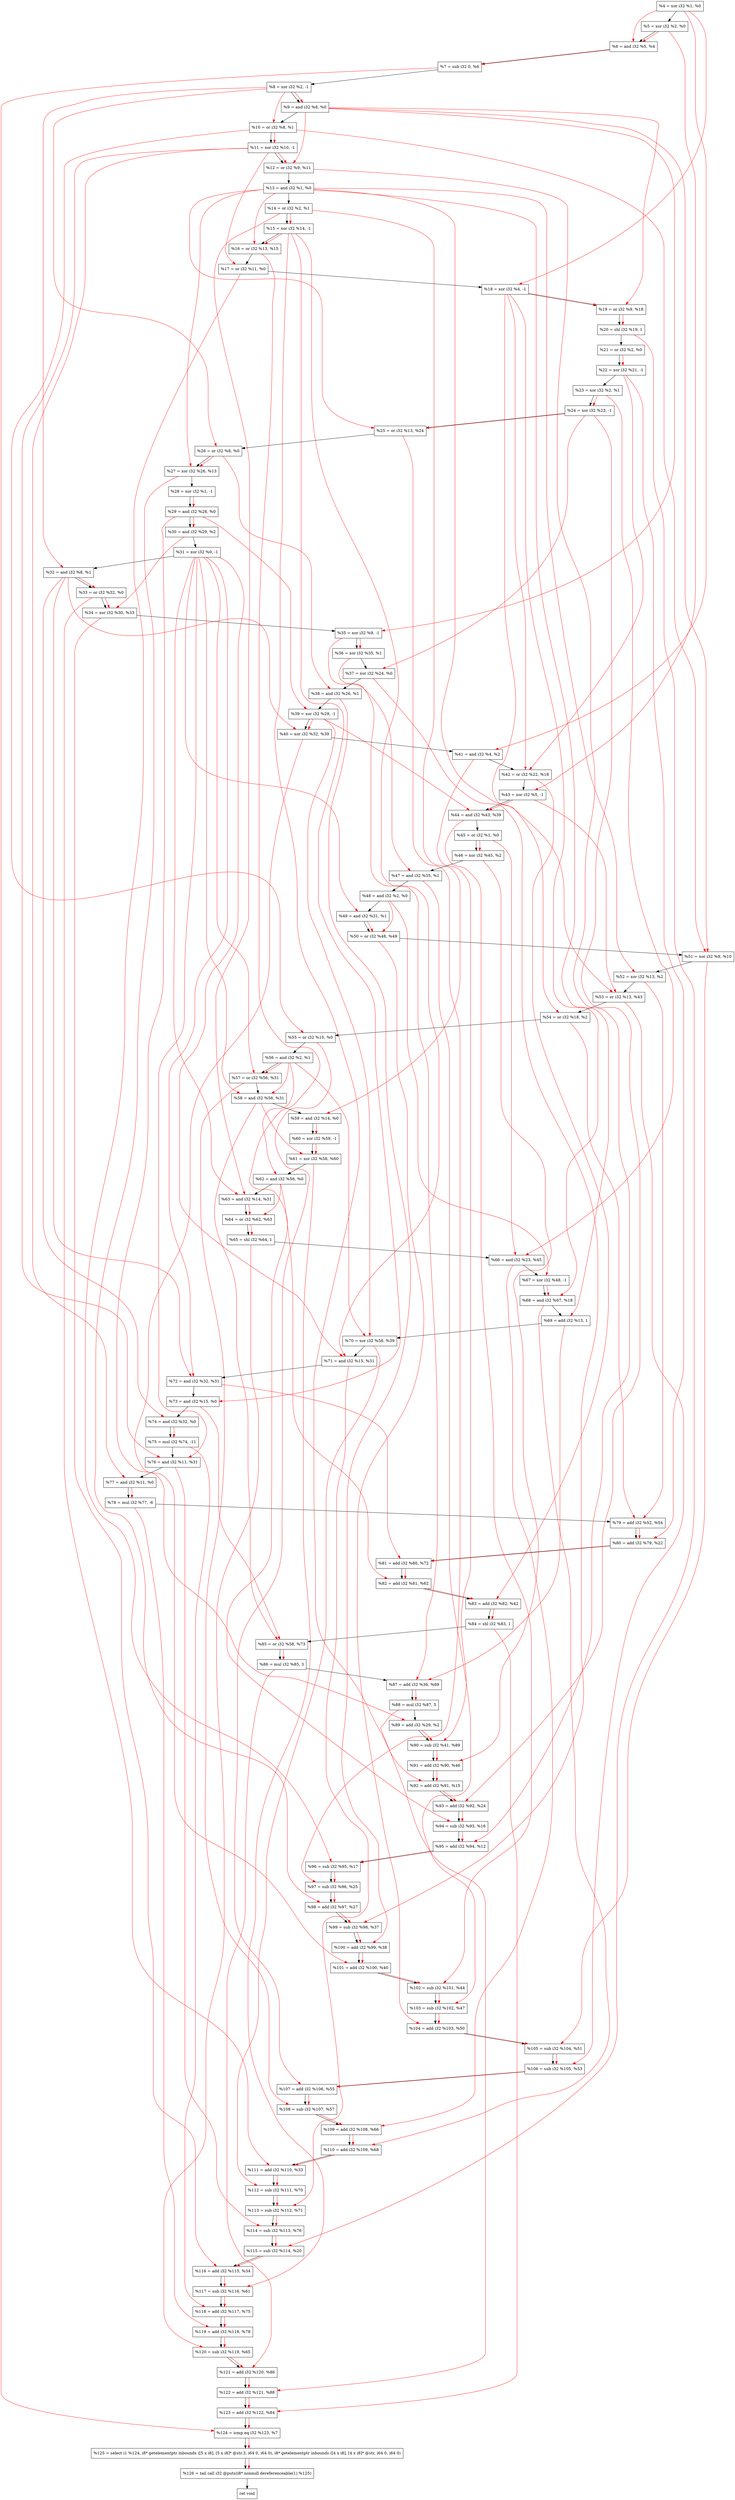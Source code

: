 digraph "DFG for'crackme' function" {
	Node0x2222cf0[shape=record, label="  %4 = xor i32 %1, %0"];
	Node0x2222db0[shape=record, label="  %5 = xor i32 %2, %0"];
	Node0x2222e20[shape=record, label="  %6 = and i32 %5, %4"];
	Node0x22234a0[shape=record, label="  %7 = sub i32 0, %6"];
	Node0x2223540[shape=record, label="  %8 = xor i32 %2, -1"];
	Node0x22235b0[shape=record, label="  %9 = and i32 %8, %0"];
	Node0x2223620[shape=record, label="  %10 = or i32 %8, %1"];
	Node0x2223690[shape=record, label="  %11 = xor i32 %10, -1"];
	Node0x2223700[shape=record, label="  %12 = or i32 %9, %11"];
	Node0x2223770[shape=record, label="  %13 = and i32 %1, %0"];
	Node0x22237e0[shape=record, label="  %14 = or i32 %2, %1"];
	Node0x2223850[shape=record, label="  %15 = xor i32 %14, -1"];
	Node0x22238c0[shape=record, label="  %16 = or i32 %13, %15"];
	Node0x2223930[shape=record, label="  %17 = or i32 %11, %0"];
	Node0x22239a0[shape=record, label="  %18 = xor i32 %4, -1"];
	Node0x2223a10[shape=record, label="  %19 = or i32 %9, %18"];
	Node0x2223ab0[shape=record, label="  %20 = shl i32 %19, 1"];
	Node0x2223b20[shape=record, label="  %21 = or i32 %2, %0"];
	Node0x2223b90[shape=record, label="  %22 = xor i32 %21, -1"];
	Node0x2223c00[shape=record, label="  %23 = xor i32 %2, %1"];
	Node0x2223c70[shape=record, label="  %24 = xor i32 %23, -1"];
	Node0x2223ce0[shape=record, label="  %25 = or i32 %13, %24"];
	Node0x2223d50[shape=record, label="  %26 = or i32 %8, %0"];
	Node0x2223dc0[shape=record, label="  %27 = xor i32 %26, %13"];
	Node0x2223e30[shape=record, label="  %28 = xor i32 %1, -1"];
	Node0x2223ea0[shape=record, label="  %29 = and i32 %28, %0"];
	Node0x2223f10[shape=record, label="  %30 = and i32 %29, %2"];
	Node0x2223f80[shape=record, label="  %31 = xor i32 %0, -1"];
	Node0x2223ff0[shape=record, label="  %32 = and i32 %8, %1"];
	Node0x2224270[shape=record, label="  %33 = or i32 %32, %0"];
	Node0x22242e0[shape=record, label="  %34 = xor i32 %30, %33"];
	Node0x2224350[shape=record, label="  %35 = xor i32 %9, -1"];
	Node0x22243c0[shape=record, label="  %36 = xor i32 %35, %1"];
	Node0x2224430[shape=record, label="  %37 = xor i32 %24, %0"];
	Node0x22244a0[shape=record, label="  %38 = and i32 %26, %1"];
	Node0x2224510[shape=record, label="  %39 = xor i32 %29, -1"];
	Node0x2224580[shape=record, label="  %40 = xor i32 %32, %39"];
	Node0x22245f0[shape=record, label="  %41 = and i32 %4, %2"];
	Node0x2224660[shape=record, label="  %42 = or i32 %22, %18"];
	Node0x22246d0[shape=record, label="  %43 = xor i32 %5, -1"];
	Node0x2224740[shape=record, label="  %44 = and i32 %43, %39"];
	Node0x22247b0[shape=record, label="  %45 = or i32 %1, %0"];
	Node0x2224820[shape=record, label="  %46 = xor i32 %45, %2"];
	Node0x2224890[shape=record, label="  %47 = and i32 %35, %1"];
	Node0x2224900[shape=record, label="  %48 = and i32 %2, %0"];
	Node0x2224970[shape=record, label="  %49 = and i32 %31, %1"];
	Node0x22249e0[shape=record, label="  %50 = or i32 %48, %49"];
	Node0x2224a50[shape=record, label="  %51 = xor i32 %9, %10"];
	Node0x2224ac0[shape=record, label="  %52 = xor i32 %13, %2"];
	Node0x2224b30[shape=record, label="  %53 = or i32 %13, %43"];
	Node0x2224ba0[shape=record, label="  %54 = or i32 %18, %2"];
	Node0x2224c10[shape=record, label="  %55 = or i32 %10, %0"];
	Node0x2224c80[shape=record, label="  %56 = and i32 %2, %1"];
	Node0x2224cf0[shape=record, label="  %57 = or i32 %56, %31"];
	Node0x2224d60[shape=record, label="  %58 = and i32 %56, %31"];
	Node0x2224dd0[shape=record, label="  %59 = and i32 %14, %0"];
	Node0x2224e40[shape=record, label="  %60 = xor i32 %59, -1"];
	Node0x2224eb0[shape=record, label="  %61 = xor i32 %58, %60"];
	Node0x2224f20[shape=record, label="  %62 = and i32 %56, %0"];
	Node0x2224f90[shape=record, label="  %63 = and i32 %14, %31"];
	Node0x2225000[shape=record, label="  %64 = or i32 %62, %63"];
	Node0x2225480[shape=record, label="  %65 = shl i32 %64, 1"];
	Node0x22254f0[shape=record, label="  %66 = and i32 %23, %45"];
	Node0x2225560[shape=record, label="  %67 = xor i32 %48, -1"];
	Node0x22255d0[shape=record, label="  %68 = and i32 %67, %18"];
	Node0x2225640[shape=record, label="  %69 = add i32 %13, 1"];
	Node0x22256b0[shape=record, label="  %70 = xor i32 %56, %39"];
	Node0x2225720[shape=record, label="  %71 = and i32 %15, %31"];
	Node0x2225790[shape=record, label="  %72 = and i32 %32, %31"];
	Node0x2225800[shape=record, label="  %73 = and i32 %15, %0"];
	Node0x2225870[shape=record, label="  %74 = and i32 %32, %0"];
	Node0x2225910[shape=record, label="  %75 = mul i32 %74, -11"];
	Node0x2225980[shape=record, label="  %76 = and i32 %11, %31"];
	Node0x22259f0[shape=record, label="  %77 = and i32 %11, %0"];
	Node0x2225a90[shape=record, label="  %78 = mul i32 %77, -6"];
	Node0x2225b00[shape=record, label="  %79 = add i32 %52, %54"];
	Node0x2225b70[shape=record, label="  %80 = add i32 %79, %22"];
	Node0x2225be0[shape=record, label="  %81 = add i32 %80, %72"];
	Node0x2225c50[shape=record, label="  %82 = add i32 %81, %62"];
	Node0x2225cc0[shape=record, label="  %83 = add i32 %82, %42"];
	Node0x2225d30[shape=record, label="  %84 = shl i32 %83, 1"];
	Node0x2225da0[shape=record, label="  %85 = or i32 %58, %73"];
	Node0x2225e40[shape=record, label="  %86 = mul i32 %85, 3"];
	Node0x2225eb0[shape=record, label="  %87 = add i32 %36, %69"];
	Node0x2225f50[shape=record, label="  %88 = mul i32 %87, 5"];
	Node0x2225fc0[shape=record, label="  %89 = add i32 %29, %2"];
	Node0x2226030[shape=record, label="  %90 = sub i32 %41, %89"];
	Node0x22260a0[shape=record, label="  %91 = add i32 %90, %46"];
	Node0x2226110[shape=record, label="  %92 = add i32 %91, %15"];
	Node0x2226180[shape=record, label="  %93 = add i32 %92, %24"];
	Node0x22261f0[shape=record, label="  %94 = sub i32 %93, %16"];
	Node0x2226260[shape=record, label="  %95 = add i32 %94, %12"];
	Node0x22262d0[shape=record, label="  %96 = sub i32 %95, %17"];
	Node0x2226340[shape=record, label="  %97 = sub i32 %96, %25"];
	Node0x22263b0[shape=record, label="  %98 = add i32 %97, %27"];
	Node0x2226420[shape=record, label="  %99 = sub i32 %98, %37"];
	Node0x2226490[shape=record, label="  %100 = add i32 %99, %38"];
	Node0x2226500[shape=record, label="  %101 = add i32 %100, %40"];
	Node0x2226570[shape=record, label="  %102 = sub i32 %101, %44"];
	Node0x22265e0[shape=record, label="  %103 = sub i32 %102, %47"];
	Node0x2226650[shape=record, label="  %104 = add i32 %103, %50"];
	Node0x22266c0[shape=record, label="  %105 = sub i32 %104, %51"];
	Node0x2226730[shape=record, label="  %106 = sub i32 %105, %53"];
	Node0x22267a0[shape=record, label="  %107 = add i32 %106, %55"];
	Node0x2226810[shape=record, label="  %108 = sub i32 %107, %57"];
	Node0x2226880[shape=record, label="  %109 = add i32 %108, %66"];
	Node0x22268f0[shape=record, label="  %110 = add i32 %109, %68"];
	Node0x2226960[shape=record, label="  %111 = add i32 %110, %33"];
	Node0x22269d0[shape=record, label="  %112 = sub i32 %111, %70"];
	Node0x2226a40[shape=record, label="  %113 = sub i32 %112, %71"];
	Node0x2226ab0[shape=record, label="  %114 = sub i32 %113, %76"];
	Node0x2226b20[shape=record, label="  %115 = sub i32 %114, %20"];
	Node0x2226b90[shape=record, label="  %116 = add i32 %115, %34"];
	Node0x2226c00[shape=record, label="  %117 = sub i32 %116, %61"];
	Node0x2226c70[shape=record, label="  %118 = add i32 %117, %75"];
	Node0x2226ce0[shape=record, label="  %119 = add i32 %118, %78"];
	Node0x2226d50[shape=record, label="  %120 = sub i32 %119, %65"];
	Node0x2226dc0[shape=record, label="  %121 = add i32 %120, %86"];
	Node0x2226e30[shape=record, label="  %122 = add i32 %121, %88"];
	Node0x2226ea0[shape=record, label="  %123 = add i32 %122, %84"];
	Node0x2226f10[shape=record, label="  %124 = icmp eq i32 %123, %7"];
	Node0x21c3268[shape=record, label="  %125 = select i1 %124, i8* getelementptr inbounds ([5 x i8], [5 x i8]* @str.3, i64 0, i64 0), i8* getelementptr inbounds ([4 x i8], [4 x i8]* @str, i64 0, i64 0)"];
	Node0x22271a0[shape=record, label="  %126 = tail call i32 @puts(i8* nonnull dereferenceable(1) %125)"];
	Node0x22271f0[shape=record, label="  ret void"];
	Node0x2222cf0 -> Node0x2222db0;
	Node0x2222db0 -> Node0x2222e20;
	Node0x2222e20 -> Node0x22234a0;
	Node0x22234a0 -> Node0x2223540;
	Node0x2223540 -> Node0x22235b0;
	Node0x22235b0 -> Node0x2223620;
	Node0x2223620 -> Node0x2223690;
	Node0x2223690 -> Node0x2223700;
	Node0x2223700 -> Node0x2223770;
	Node0x2223770 -> Node0x22237e0;
	Node0x22237e0 -> Node0x2223850;
	Node0x2223850 -> Node0x22238c0;
	Node0x22238c0 -> Node0x2223930;
	Node0x2223930 -> Node0x22239a0;
	Node0x22239a0 -> Node0x2223a10;
	Node0x2223a10 -> Node0x2223ab0;
	Node0x2223ab0 -> Node0x2223b20;
	Node0x2223b20 -> Node0x2223b90;
	Node0x2223b90 -> Node0x2223c00;
	Node0x2223c00 -> Node0x2223c70;
	Node0x2223c70 -> Node0x2223ce0;
	Node0x2223ce0 -> Node0x2223d50;
	Node0x2223d50 -> Node0x2223dc0;
	Node0x2223dc0 -> Node0x2223e30;
	Node0x2223e30 -> Node0x2223ea0;
	Node0x2223ea0 -> Node0x2223f10;
	Node0x2223f10 -> Node0x2223f80;
	Node0x2223f80 -> Node0x2223ff0;
	Node0x2223ff0 -> Node0x2224270;
	Node0x2224270 -> Node0x22242e0;
	Node0x22242e0 -> Node0x2224350;
	Node0x2224350 -> Node0x22243c0;
	Node0x22243c0 -> Node0x2224430;
	Node0x2224430 -> Node0x22244a0;
	Node0x22244a0 -> Node0x2224510;
	Node0x2224510 -> Node0x2224580;
	Node0x2224580 -> Node0x22245f0;
	Node0x22245f0 -> Node0x2224660;
	Node0x2224660 -> Node0x22246d0;
	Node0x22246d0 -> Node0x2224740;
	Node0x2224740 -> Node0x22247b0;
	Node0x22247b0 -> Node0x2224820;
	Node0x2224820 -> Node0x2224890;
	Node0x2224890 -> Node0x2224900;
	Node0x2224900 -> Node0x2224970;
	Node0x2224970 -> Node0x22249e0;
	Node0x22249e0 -> Node0x2224a50;
	Node0x2224a50 -> Node0x2224ac0;
	Node0x2224ac0 -> Node0x2224b30;
	Node0x2224b30 -> Node0x2224ba0;
	Node0x2224ba0 -> Node0x2224c10;
	Node0x2224c10 -> Node0x2224c80;
	Node0x2224c80 -> Node0x2224cf0;
	Node0x2224cf0 -> Node0x2224d60;
	Node0x2224d60 -> Node0x2224dd0;
	Node0x2224dd0 -> Node0x2224e40;
	Node0x2224e40 -> Node0x2224eb0;
	Node0x2224eb0 -> Node0x2224f20;
	Node0x2224f20 -> Node0x2224f90;
	Node0x2224f90 -> Node0x2225000;
	Node0x2225000 -> Node0x2225480;
	Node0x2225480 -> Node0x22254f0;
	Node0x22254f0 -> Node0x2225560;
	Node0x2225560 -> Node0x22255d0;
	Node0x22255d0 -> Node0x2225640;
	Node0x2225640 -> Node0x22256b0;
	Node0x22256b0 -> Node0x2225720;
	Node0x2225720 -> Node0x2225790;
	Node0x2225790 -> Node0x2225800;
	Node0x2225800 -> Node0x2225870;
	Node0x2225870 -> Node0x2225910;
	Node0x2225910 -> Node0x2225980;
	Node0x2225980 -> Node0x22259f0;
	Node0x22259f0 -> Node0x2225a90;
	Node0x2225a90 -> Node0x2225b00;
	Node0x2225b00 -> Node0x2225b70;
	Node0x2225b70 -> Node0x2225be0;
	Node0x2225be0 -> Node0x2225c50;
	Node0x2225c50 -> Node0x2225cc0;
	Node0x2225cc0 -> Node0x2225d30;
	Node0x2225d30 -> Node0x2225da0;
	Node0x2225da0 -> Node0x2225e40;
	Node0x2225e40 -> Node0x2225eb0;
	Node0x2225eb0 -> Node0x2225f50;
	Node0x2225f50 -> Node0x2225fc0;
	Node0x2225fc0 -> Node0x2226030;
	Node0x2226030 -> Node0x22260a0;
	Node0x22260a0 -> Node0x2226110;
	Node0x2226110 -> Node0x2226180;
	Node0x2226180 -> Node0x22261f0;
	Node0x22261f0 -> Node0x2226260;
	Node0x2226260 -> Node0x22262d0;
	Node0x22262d0 -> Node0x2226340;
	Node0x2226340 -> Node0x22263b0;
	Node0x22263b0 -> Node0x2226420;
	Node0x2226420 -> Node0x2226490;
	Node0x2226490 -> Node0x2226500;
	Node0x2226500 -> Node0x2226570;
	Node0x2226570 -> Node0x22265e0;
	Node0x22265e0 -> Node0x2226650;
	Node0x2226650 -> Node0x22266c0;
	Node0x22266c0 -> Node0x2226730;
	Node0x2226730 -> Node0x22267a0;
	Node0x22267a0 -> Node0x2226810;
	Node0x2226810 -> Node0x2226880;
	Node0x2226880 -> Node0x22268f0;
	Node0x22268f0 -> Node0x2226960;
	Node0x2226960 -> Node0x22269d0;
	Node0x22269d0 -> Node0x2226a40;
	Node0x2226a40 -> Node0x2226ab0;
	Node0x2226ab0 -> Node0x2226b20;
	Node0x2226b20 -> Node0x2226b90;
	Node0x2226b90 -> Node0x2226c00;
	Node0x2226c00 -> Node0x2226c70;
	Node0x2226c70 -> Node0x2226ce0;
	Node0x2226ce0 -> Node0x2226d50;
	Node0x2226d50 -> Node0x2226dc0;
	Node0x2226dc0 -> Node0x2226e30;
	Node0x2226e30 -> Node0x2226ea0;
	Node0x2226ea0 -> Node0x2226f10;
	Node0x2226f10 -> Node0x21c3268;
	Node0x21c3268 -> Node0x22271a0;
	Node0x22271a0 -> Node0x22271f0;
edge [color=red]
	Node0x2222db0 -> Node0x2222e20;
	Node0x2222cf0 -> Node0x2222e20;
	Node0x2222e20 -> Node0x22234a0;
	Node0x2223540 -> Node0x22235b0;
	Node0x2223540 -> Node0x2223620;
	Node0x2223620 -> Node0x2223690;
	Node0x22235b0 -> Node0x2223700;
	Node0x2223690 -> Node0x2223700;
	Node0x22237e0 -> Node0x2223850;
	Node0x2223770 -> Node0x22238c0;
	Node0x2223850 -> Node0x22238c0;
	Node0x2223690 -> Node0x2223930;
	Node0x2222cf0 -> Node0x22239a0;
	Node0x22235b0 -> Node0x2223a10;
	Node0x22239a0 -> Node0x2223a10;
	Node0x2223a10 -> Node0x2223ab0;
	Node0x2223b20 -> Node0x2223b90;
	Node0x2223c00 -> Node0x2223c70;
	Node0x2223770 -> Node0x2223ce0;
	Node0x2223c70 -> Node0x2223ce0;
	Node0x2223540 -> Node0x2223d50;
	Node0x2223d50 -> Node0x2223dc0;
	Node0x2223770 -> Node0x2223dc0;
	Node0x2223e30 -> Node0x2223ea0;
	Node0x2223ea0 -> Node0x2223f10;
	Node0x2223540 -> Node0x2223ff0;
	Node0x2223ff0 -> Node0x2224270;
	Node0x2223f10 -> Node0x22242e0;
	Node0x2224270 -> Node0x22242e0;
	Node0x22235b0 -> Node0x2224350;
	Node0x2224350 -> Node0x22243c0;
	Node0x2223c70 -> Node0x2224430;
	Node0x2223d50 -> Node0x22244a0;
	Node0x2223ea0 -> Node0x2224510;
	Node0x2223ff0 -> Node0x2224580;
	Node0x2224510 -> Node0x2224580;
	Node0x2222cf0 -> Node0x22245f0;
	Node0x2223b90 -> Node0x2224660;
	Node0x22239a0 -> Node0x2224660;
	Node0x2222db0 -> Node0x22246d0;
	Node0x22246d0 -> Node0x2224740;
	Node0x2224510 -> Node0x2224740;
	Node0x22247b0 -> Node0x2224820;
	Node0x2224350 -> Node0x2224890;
	Node0x2223f80 -> Node0x2224970;
	Node0x2224900 -> Node0x22249e0;
	Node0x2224970 -> Node0x22249e0;
	Node0x22235b0 -> Node0x2224a50;
	Node0x2223620 -> Node0x2224a50;
	Node0x2223770 -> Node0x2224ac0;
	Node0x2223770 -> Node0x2224b30;
	Node0x22246d0 -> Node0x2224b30;
	Node0x22239a0 -> Node0x2224ba0;
	Node0x2223620 -> Node0x2224c10;
	Node0x2224c80 -> Node0x2224cf0;
	Node0x2223f80 -> Node0x2224cf0;
	Node0x2224c80 -> Node0x2224d60;
	Node0x2223f80 -> Node0x2224d60;
	Node0x22237e0 -> Node0x2224dd0;
	Node0x2224dd0 -> Node0x2224e40;
	Node0x2224d60 -> Node0x2224eb0;
	Node0x2224e40 -> Node0x2224eb0;
	Node0x2224c80 -> Node0x2224f20;
	Node0x22237e0 -> Node0x2224f90;
	Node0x2223f80 -> Node0x2224f90;
	Node0x2224f20 -> Node0x2225000;
	Node0x2224f90 -> Node0x2225000;
	Node0x2225000 -> Node0x2225480;
	Node0x2223c00 -> Node0x22254f0;
	Node0x22247b0 -> Node0x22254f0;
	Node0x2224900 -> Node0x2225560;
	Node0x2225560 -> Node0x22255d0;
	Node0x22239a0 -> Node0x22255d0;
	Node0x2223770 -> Node0x2225640;
	Node0x2224c80 -> Node0x22256b0;
	Node0x2224510 -> Node0x22256b0;
	Node0x2223850 -> Node0x2225720;
	Node0x2223f80 -> Node0x2225720;
	Node0x2223ff0 -> Node0x2225790;
	Node0x2223f80 -> Node0x2225790;
	Node0x2223850 -> Node0x2225800;
	Node0x2223ff0 -> Node0x2225870;
	Node0x2225870 -> Node0x2225910;
	Node0x2223690 -> Node0x2225980;
	Node0x2223f80 -> Node0x2225980;
	Node0x2223690 -> Node0x22259f0;
	Node0x22259f0 -> Node0x2225a90;
	Node0x2224ac0 -> Node0x2225b00;
	Node0x2224ba0 -> Node0x2225b00;
	Node0x2225b00 -> Node0x2225b70;
	Node0x2223b90 -> Node0x2225b70;
	Node0x2225b70 -> Node0x2225be0;
	Node0x2225790 -> Node0x2225be0;
	Node0x2225be0 -> Node0x2225c50;
	Node0x2224f20 -> Node0x2225c50;
	Node0x2225c50 -> Node0x2225cc0;
	Node0x2224660 -> Node0x2225cc0;
	Node0x2225cc0 -> Node0x2225d30;
	Node0x2224d60 -> Node0x2225da0;
	Node0x2225800 -> Node0x2225da0;
	Node0x2225da0 -> Node0x2225e40;
	Node0x22243c0 -> Node0x2225eb0;
	Node0x2225640 -> Node0x2225eb0;
	Node0x2225eb0 -> Node0x2225f50;
	Node0x2223ea0 -> Node0x2225fc0;
	Node0x22245f0 -> Node0x2226030;
	Node0x2225fc0 -> Node0x2226030;
	Node0x2226030 -> Node0x22260a0;
	Node0x2224820 -> Node0x22260a0;
	Node0x22260a0 -> Node0x2226110;
	Node0x2223850 -> Node0x2226110;
	Node0x2226110 -> Node0x2226180;
	Node0x2223c70 -> Node0x2226180;
	Node0x2226180 -> Node0x22261f0;
	Node0x22238c0 -> Node0x22261f0;
	Node0x22261f0 -> Node0x2226260;
	Node0x2223700 -> Node0x2226260;
	Node0x2226260 -> Node0x22262d0;
	Node0x2223930 -> Node0x22262d0;
	Node0x22262d0 -> Node0x2226340;
	Node0x2223ce0 -> Node0x2226340;
	Node0x2226340 -> Node0x22263b0;
	Node0x2223dc0 -> Node0x22263b0;
	Node0x22263b0 -> Node0x2226420;
	Node0x2224430 -> Node0x2226420;
	Node0x2226420 -> Node0x2226490;
	Node0x22244a0 -> Node0x2226490;
	Node0x2226490 -> Node0x2226500;
	Node0x2224580 -> Node0x2226500;
	Node0x2226500 -> Node0x2226570;
	Node0x2224740 -> Node0x2226570;
	Node0x2226570 -> Node0x22265e0;
	Node0x2224890 -> Node0x22265e0;
	Node0x22265e0 -> Node0x2226650;
	Node0x22249e0 -> Node0x2226650;
	Node0x2226650 -> Node0x22266c0;
	Node0x2224a50 -> Node0x22266c0;
	Node0x22266c0 -> Node0x2226730;
	Node0x2224b30 -> Node0x2226730;
	Node0x2226730 -> Node0x22267a0;
	Node0x2224c10 -> Node0x22267a0;
	Node0x22267a0 -> Node0x2226810;
	Node0x2224cf0 -> Node0x2226810;
	Node0x2226810 -> Node0x2226880;
	Node0x22254f0 -> Node0x2226880;
	Node0x2226880 -> Node0x22268f0;
	Node0x22255d0 -> Node0x22268f0;
	Node0x22268f0 -> Node0x2226960;
	Node0x2224270 -> Node0x2226960;
	Node0x2226960 -> Node0x22269d0;
	Node0x22256b0 -> Node0x22269d0;
	Node0x22269d0 -> Node0x2226a40;
	Node0x2225720 -> Node0x2226a40;
	Node0x2226a40 -> Node0x2226ab0;
	Node0x2225980 -> Node0x2226ab0;
	Node0x2226ab0 -> Node0x2226b20;
	Node0x2223ab0 -> Node0x2226b20;
	Node0x2226b20 -> Node0x2226b90;
	Node0x22242e0 -> Node0x2226b90;
	Node0x2226b90 -> Node0x2226c00;
	Node0x2224eb0 -> Node0x2226c00;
	Node0x2226c00 -> Node0x2226c70;
	Node0x2225910 -> Node0x2226c70;
	Node0x2226c70 -> Node0x2226ce0;
	Node0x2225a90 -> Node0x2226ce0;
	Node0x2226ce0 -> Node0x2226d50;
	Node0x2225480 -> Node0x2226d50;
	Node0x2226d50 -> Node0x2226dc0;
	Node0x2225e40 -> Node0x2226dc0;
	Node0x2226dc0 -> Node0x2226e30;
	Node0x2225f50 -> Node0x2226e30;
	Node0x2226e30 -> Node0x2226ea0;
	Node0x2225d30 -> Node0x2226ea0;
	Node0x2226ea0 -> Node0x2226f10;
	Node0x22234a0 -> Node0x2226f10;
	Node0x2226f10 -> Node0x21c3268;
	Node0x21c3268 -> Node0x22271a0;
}
